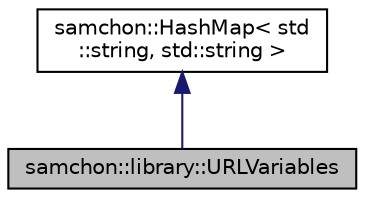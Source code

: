 digraph "samchon::library::URLVariables"
{
  edge [fontname="Helvetica",fontsize="10",labelfontname="Helvetica",labelfontsize="10"];
  node [fontname="Helvetica",fontsize="10",shape=record];
  Node1 [label="samchon::library::URLVariables",height=0.2,width=0.4,color="black", fillcolor="grey75", style="filled", fontcolor="black"];
  Node2 -> Node1 [dir="back",color="midnightblue",fontsize="10",style="solid",fontname="Helvetica"];
  Node2 [label="samchon::HashMap\< std\l::string, std::string \>",height=0.2,width=0.4,color="black", fillcolor="white", style="filled",URL="$d0/dee/classsamchon_1_1HashMap.html"];
}
